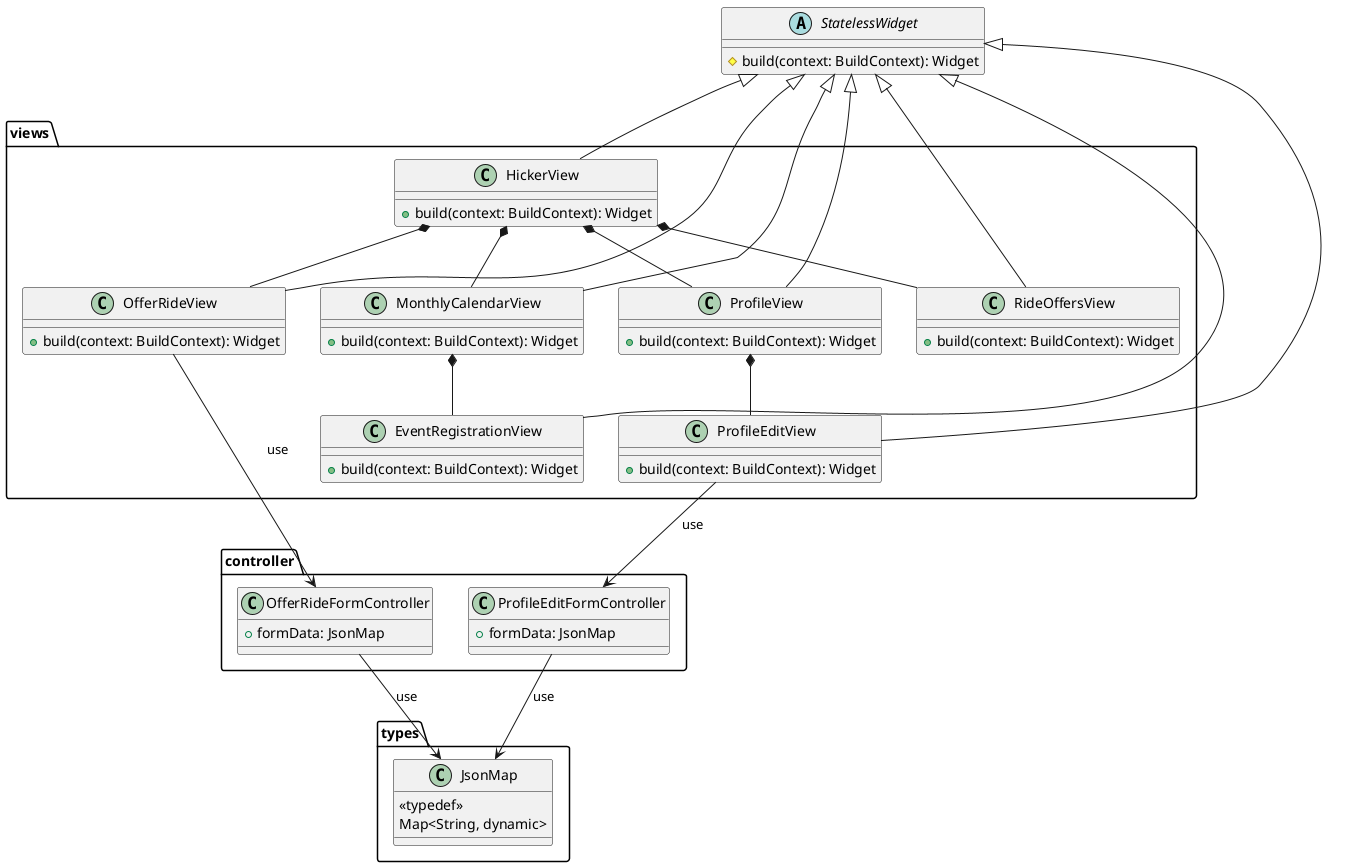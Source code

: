 @startuml pe_na_pedra_class_diagram_7
package types {
  class JsonMap {
    <<typedef>>
    Map<String, dynamic>
  }
}

abstract class StatelessWidget {
  # build(context: BuildContext): Widget
}

package controller {
  class OfferRideFormController {
    + formData: JsonMap
  }
  
  class ProfileEditFormController {
    + formData: JsonMap
  }
}

package views {
  class HickerView {
    + build(context: BuildContext): Widget
  }

  class MonthlyCalendarView {
    + build(context: BuildContext): Widget
  }

  class EventRegistrationView {
    + build(context: BuildContext): Widget
  }

  class ProfileView {
    + build(context: BuildContext): Widget
  }

  class ProfileEditView {
    + build(context: BuildContext): Widget
  }

  class OfferRideView {
    + build(context: BuildContext): Widget
  }

  class RideOffersView {
    + build(context: BuildContext): Widget
  }
}

StatelessWidget <|-- HickerView
StatelessWidget <|-- MonthlyCalendarView
StatelessWidget <|-- ProfileView
StatelessWidget <|-- ProfileEditView
StatelessWidget <|-- OfferRideView
StatelessWidget <|-- RideOffersView

StatelessWidget <|-- EventRegistrationView

HickerView *-- MonthlyCalendarView
HickerView *-- ProfileView
ProfileView *-- ProfileEditView
HickerView *-- OfferRideView
HickerView *-- RideOffersView

MonthlyCalendarView *-- EventRegistrationView

ProfileEditView --> ProfileEditFormController : use
OfferRideView --> OfferRideFormController : use

OfferRideFormController --> JsonMap : use
ProfileEditFormController --> JsonMap : use
@enduml
